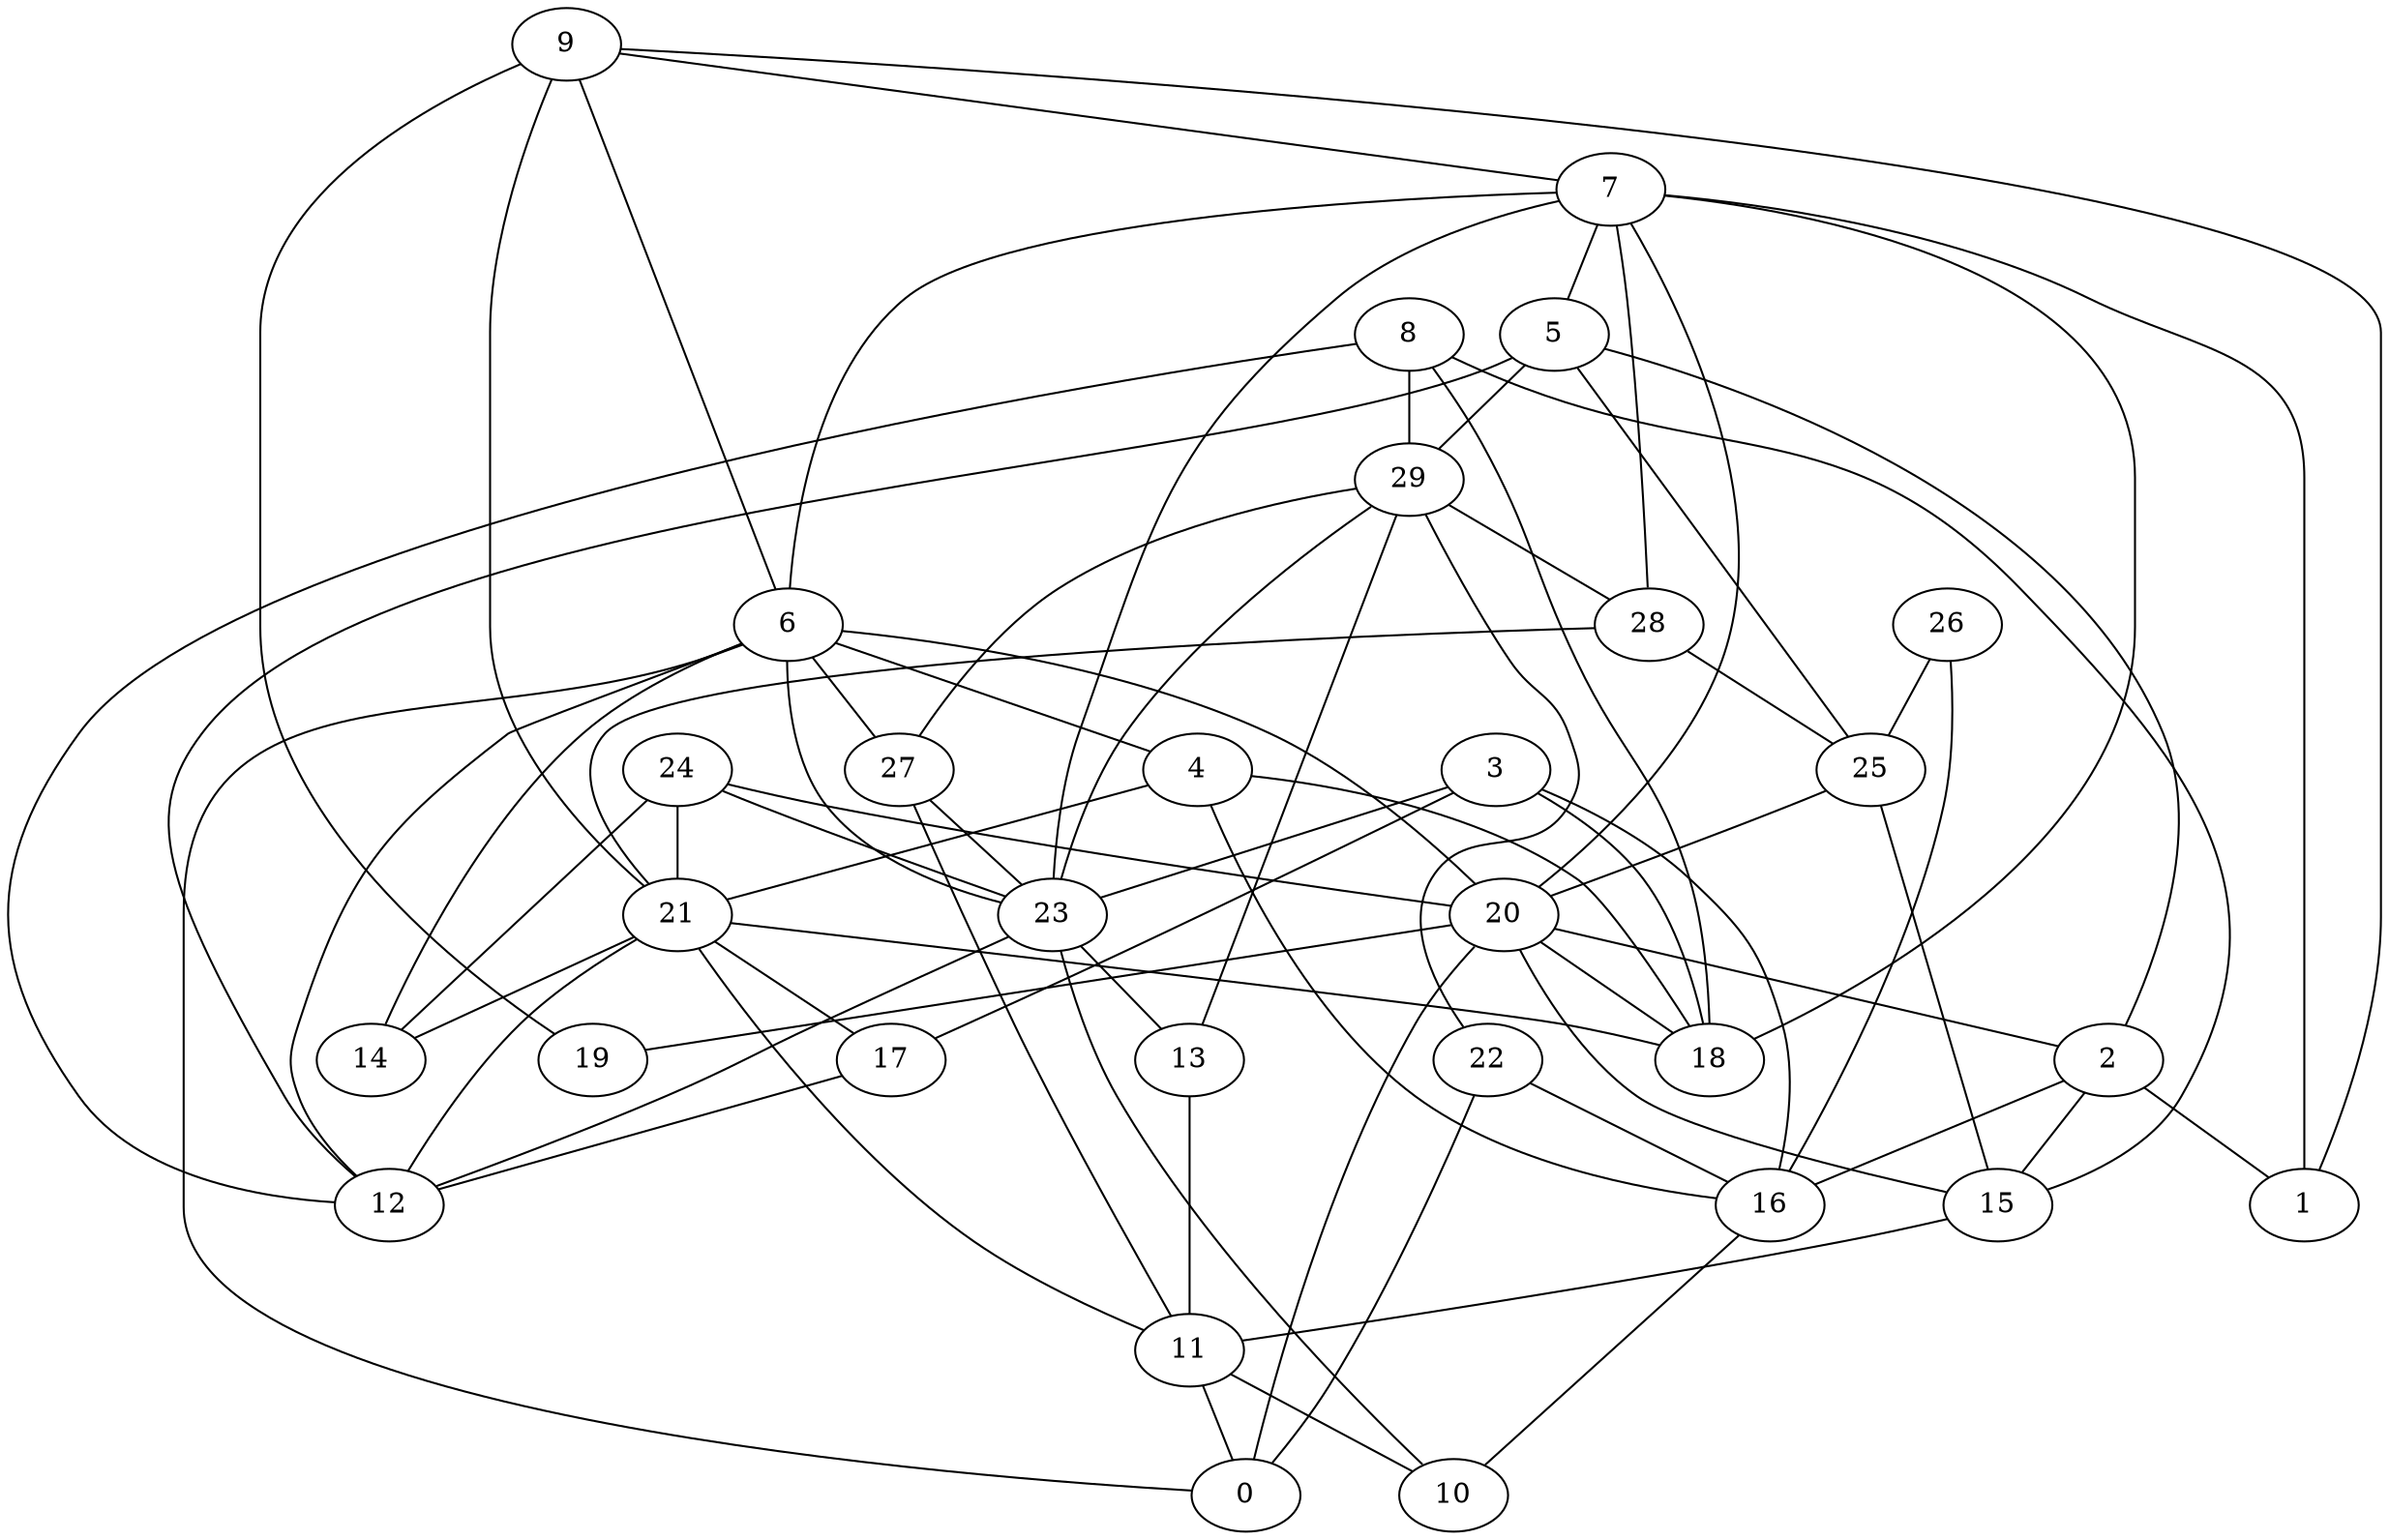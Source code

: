 digraph GG_graph {

subgraph G_graph {
edge [color = black]
"24" -> "14" [dir = none]
"9" -> "21" [dir = none]
"28" -> "21" [dir = none]
"16" -> "10" [dir = none]
"8" -> "15" [dir = none]
"8" -> "18" [dir = none]
"23" -> "13" [dir = none]
"21" -> "14" [dir = none]
"21" -> "12" [dir = none]
"21" -> "18" [dir = none]
"20" -> "19" [dir = none]
"20" -> "18" [dir = none]
"20" -> "0" [dir = none]
"3" -> "17" [dir = none]
"3" -> "23" [dir = none]
"3" -> "16" [dir = none]
"3" -> "18" [dir = none]
"6" -> "0" [dir = none]
"29" -> "27" [dir = none]
"29" -> "22" [dir = none]
"29" -> "23" [dir = none]
"13" -> "11" [dir = none]
"26" -> "16" [dir = none]
"5" -> "25" [dir = none]
"5" -> "29" [dir = none]
"4" -> "21" [dir = none]
"7" -> "1" [dir = none]
"7" -> "20" [dir = none]
"2" -> "1" [dir = none]
"6" -> "20" [dir = none]
"6" -> "4" [dir = none]
"2" -> "16" [dir = none]
"24" -> "20" [dir = none]
"6" -> "23" [dir = none]
"4" -> "16" [dir = none]
"11" -> "10" [dir = none]
"15" -> "11" [dir = none]
"26" -> "25" [dir = none]
"6" -> "12" [dir = none]
"24" -> "21" [dir = none]
"7" -> "6" [dir = none]
"22" -> "16" [dir = none]
"20" -> "15" [dir = none]
"7" -> "28" [dir = none]
"29" -> "13" [dir = none]
"27" -> "11" [dir = none]
"9" -> "7" [dir = none]
"24" -> "23" [dir = none]
"29" -> "28" [dir = none]
"8" -> "29" [dir = none]
"11" -> "0" [dir = none]
"28" -> "25" [dir = none]
"21" -> "11" [dir = none]
"21" -> "17" [dir = none]
"2" -> "15" [dir = none]
"9" -> "19" [dir = none]
"20" -> "2" [dir = none]
"4" -> "18" [dir = none]
"25" -> "20" [dir = none]
"22" -> "0" [dir = none]
"8" -> "12" [dir = none]
"6" -> "27" [dir = none]
"7" -> "5" [dir = none]
"23" -> "12" [dir = none]
"25" -> "15" [dir = none]
"5" -> "12" [dir = none]
"7" -> "23" [dir = none]
"7" -> "18" [dir = none]
"9" -> "6" [dir = none]
"9" -> "1" [dir = none]
"17" -> "12" [dir = none]
"6" -> "14" [dir = none]
"23" -> "10" [dir = none]
"27" -> "23" [dir = none]
"5" -> "2" [dir = none]
}

}
